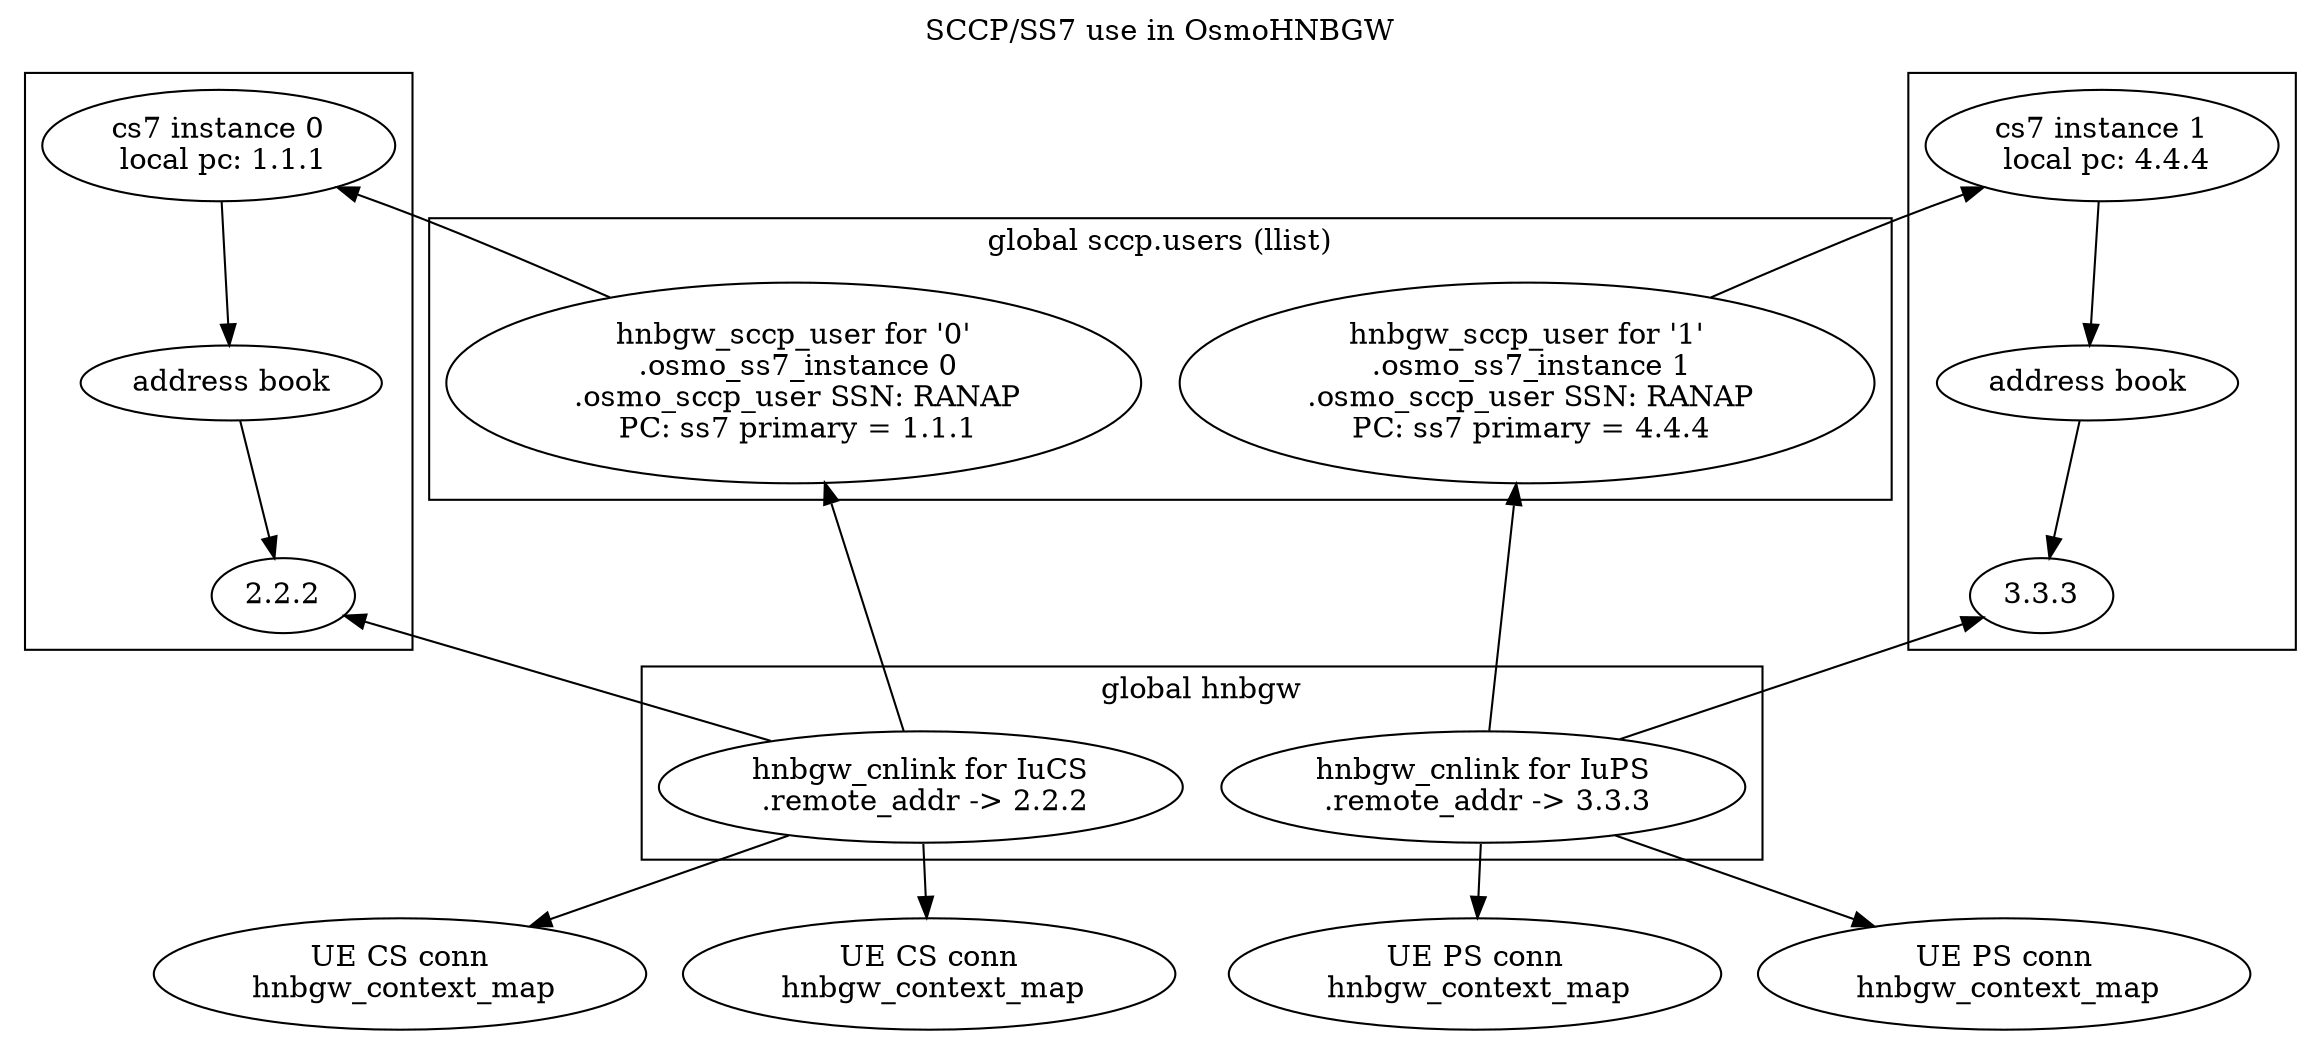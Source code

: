 digraph G {
rankdir=TB
labelloc=t; label="SCCP/SS7 use in OsmoHNBGW"

	subgraph cluster_ss0 {
		label=""
		ss0 [label="cs7 instance 0\n local pc: 1.1.1"]
		ss0ab [label="address book"]
		ss0 -> ss0ab

		msc0a [label="2.2.2"]
		ss0ab -> msc0a
	}

	sccp0 [label="hnbgw_sccp_user for '0'\n .osmo_ss7_instance 0\n .osmo_sccp_user SSN: RANAP\n PC: ss7 primary = 1.1.1"];
	ss0 -> sccp0 [dir=back]

	msc0 [label="hnbgw_cnlink for IuCS\n .remote_addr -> 2.2.2"]
	sccp0 -> msc0 [dir=back]
	msc0a -> msc0 [dir=back]

	cs0 [label="UE CS conn\n hnbgw_context_map"]
	cs1 [label="UE CS conn\n hnbgw_context_map"]
	msc0 -> cs0,cs1

	subgraph cluster_ss1 {
		label=""
		ss1 [label="cs7 instance 1\n local pc: 4.4.4"]
		ss1ab [label="address book"]
		ss1 -> ss1ab

		sgsn0a [label="3.3.3"]
		ss1ab -> sgsn0a
	}

	sccp1 [label="hnbgw_sccp_user for '1'\n .osmo_ss7_instance 1\n .osmo_sccp_user SSN: RANAP\n PC: ss7 primary = 4.4.4"];
	ss1 -> sccp1 [dir=back]

	sgsn0 [label="hnbgw_cnlink for IuPS\n .remote_addr -> 3.3.3"]
	sccp1 -> sgsn0 [dir=back]
	sgsn0a -> sgsn0 [dir=back]

	ps0 [label="UE PS conn\n hnbgw_context_map"]
	ps1 [label="UE PS conn\n hnbgw_context_map"]
	sgsn0 -> ps0,ps1

	subgraph cluster_sccp_inst {
		label="global sccp.users (llist)"
		sccp0
		sccp1
	}

	subgraph cluster_hnbgw {
		label="global hnbgw"
		msc0
		sgsn0
	}
}
